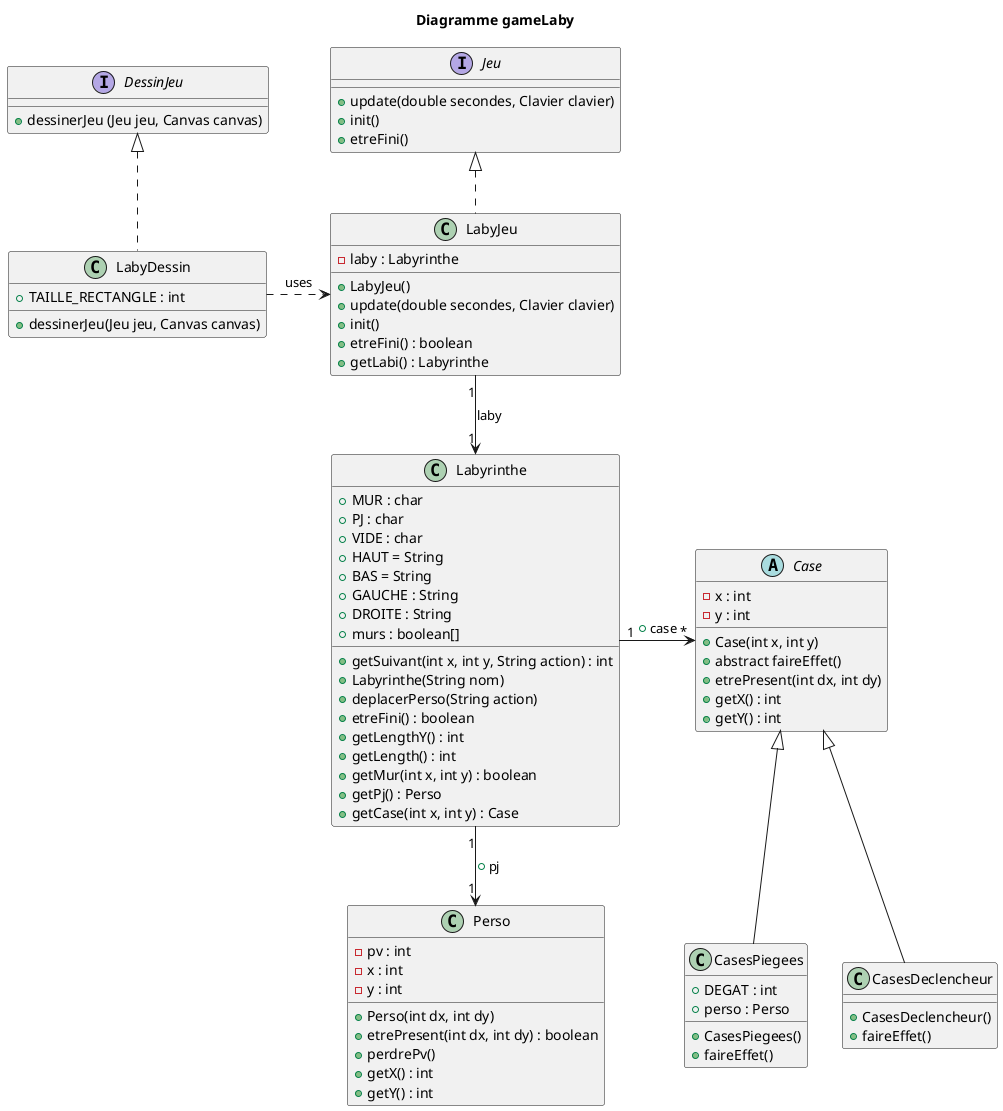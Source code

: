 @startuml
'https://plantuml.com/class-diagram

title Diagramme gameLaby

interface Jeu {
    +update(double secondes, Clavier clavier)
    +init()
    +etreFini()
    }

interface DessinJeu {
    +dessinerJeu (Jeu jeu, Canvas canvas)
    }



class LabyDessin{
    +TAILLE_RECTANGLE : int
    +dessinerJeu(Jeu jeu, Canvas canvas)
}

class LabyJeu{
    -laby : Labyrinthe
    +LabyJeu()
    +update(double secondes, Clavier clavier)
    +init()
    +etreFini() : boolean
    +getLabi() : Labyrinthe
    }

class Perso{
    -pv : int
    -x : int
    -y : int
    +Perso(int dx, int dy)
    +etrePresent(int dx, int dy) : boolean
    +perdrePv()
    +getX() : int
    +getY() : int
    }

class Labyrinthe{
    +MUR : char
    +PJ : char
    +VIDE : char
    +HAUT = String
    +BAS = String
    +GAUCHE : String
    +DROITE : String
    +murs : boolean[]
    +getSuivant(int x, int y, String action) : int
    +Labyrinthe(String nom)
    +deplacerPerso(String action)
    +etreFini() : boolean
     +getLengthY() : int
     +getLength() : int
     +getMur(int x, int y) : boolean
     +getPj() : Perso
     +getCase(int x, int y) : Case
    }

abstract Case{
    - x : int
    - y : int
    + Case(int x, int y)
    + abstract faireEffet()
    + etrePresent(int dx, int dy)
    + getX() : int
    + getY() : int
}

class CasesDeclencheur{
    +CasesDeclencheur()
    + faireEffet()
}

class CasesPiegees{
    + DEGAT : int
    + perso : Perso
    + CasesPiegees()
    + faireEffet()
}

DessinJeu <|.. LabyDessin
Jeu <|.. LabyJeu
Labyrinthe "1" --> "1" Perso : +pj
Labyrinthe "1" -> "*" Case : +case
LabyDessin .> LabyJeu : uses
LabyJeu "1" --> "1" Labyrinthe : laby
Case <|-- CasesDeclencheur
Case <|-- CasesPiegees

@enduml